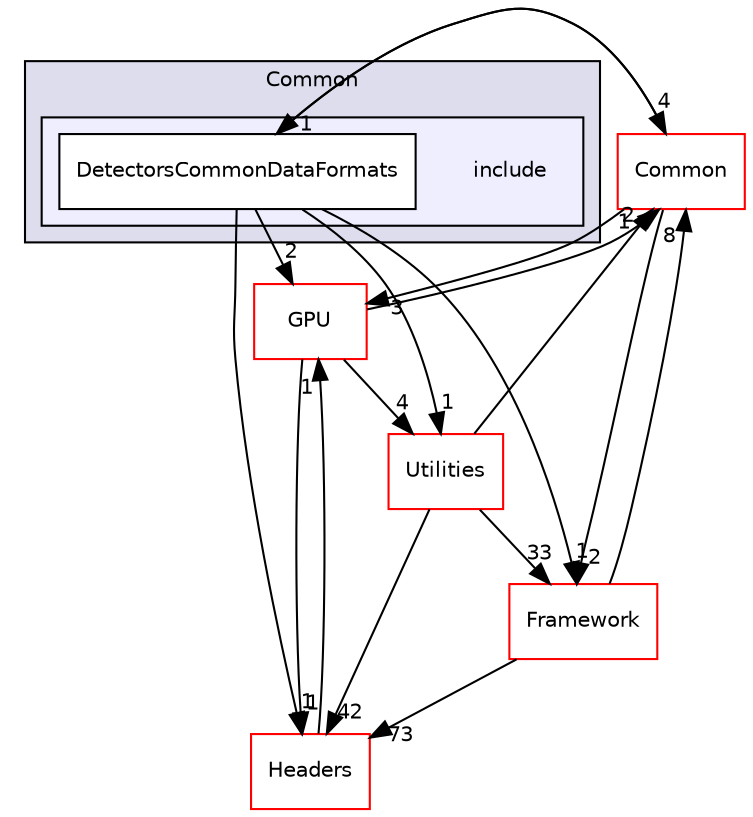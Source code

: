digraph "/home/travis/build/AliceO2Group/AliceO2/DataFormats/Detectors/Common/include" {
  bgcolor=transparent;
  compound=true
  node [ fontsize="10", fontname="Helvetica"];
  edge [ labelfontsize="10", labelfontname="Helvetica"];
  subgraph clusterdir_74593c7a91e03746ae2a516888bf9494 {
    graph [ bgcolor="#ddddee", pencolor="black", label="Common" fontname="Helvetica", fontsize="10", URL="dir_74593c7a91e03746ae2a516888bf9494.html"]
  subgraph clusterdir_67c58cc5aaf29270141b8a8cdbb7295e {
    graph [ bgcolor="#eeeeff", pencolor="black", label="" URL="dir_67c58cc5aaf29270141b8a8cdbb7295e.html"];
    dir_67c58cc5aaf29270141b8a8cdbb7295e [shape=plaintext label="include"];
    dir_31cee524eb436ea096641b9630c45e12 [shape=box label="DetectorsCommonDataFormats" color="black" fillcolor="white" style="filled" URL="dir_31cee524eb436ea096641b9630c45e12.html"];
  }
  }
  dir_4ab6b4cc6a7edbff49100e9123df213f [shape=box label="Common" color="red" URL="dir_4ab6b4cc6a7edbff49100e9123df213f.html"];
  dir_183e7c4434404fe9096e1bd8673e1fcf [shape=box label="Headers" color="red" URL="dir_183e7c4434404fe9096e1bd8673e1fcf.html"];
  dir_b05a5fa85f84bfc9013183c9d87f9a36 [shape=box label="Utilities" color="red" URL="dir_b05a5fa85f84bfc9013183c9d87f9a36.html"];
  dir_f511f1e9c03c071966ae594f00bbc5e0 [shape=box label="GPU" color="red" URL="dir_f511f1e9c03c071966ae594f00bbc5e0.html"];
  dir_bcbb2cf9a3d3d83e5515c82071a07177 [shape=box label="Framework" color="red" URL="dir_bcbb2cf9a3d3d83e5515c82071a07177.html"];
  dir_4ab6b4cc6a7edbff49100e9123df213f->dir_31cee524eb436ea096641b9630c45e12 [headlabel="1", labeldistance=1.5 headhref="dir_000027_000089.html"];
  dir_4ab6b4cc6a7edbff49100e9123df213f->dir_f511f1e9c03c071966ae594f00bbc5e0 [headlabel="3", labeldistance=1.5 headhref="dir_000027_000681.html"];
  dir_4ab6b4cc6a7edbff49100e9123df213f->dir_bcbb2cf9a3d3d83e5515c82071a07177 [headlabel="2", labeldistance=1.5 headhref="dir_000027_000013.html"];
  dir_31cee524eb436ea096641b9630c45e12->dir_4ab6b4cc6a7edbff49100e9123df213f [headlabel="4", labeldistance=1.5 headhref="dir_000089_000027.html"];
  dir_31cee524eb436ea096641b9630c45e12->dir_183e7c4434404fe9096e1bd8673e1fcf [headlabel="1", labeldistance=1.5 headhref="dir_000089_000080.html"];
  dir_31cee524eb436ea096641b9630c45e12->dir_b05a5fa85f84bfc9013183c9d87f9a36 [headlabel="1", labeldistance=1.5 headhref="dir_000089_000568.html"];
  dir_31cee524eb436ea096641b9630c45e12->dir_f511f1e9c03c071966ae594f00bbc5e0 [headlabel="2", labeldistance=1.5 headhref="dir_000089_000681.html"];
  dir_31cee524eb436ea096641b9630c45e12->dir_bcbb2cf9a3d3d83e5515c82071a07177 [headlabel="1", labeldistance=1.5 headhref="dir_000089_000013.html"];
  dir_183e7c4434404fe9096e1bd8673e1fcf->dir_f511f1e9c03c071966ae594f00bbc5e0 [headlabel="1", labeldistance=1.5 headhref="dir_000080_000681.html"];
  dir_b05a5fa85f84bfc9013183c9d87f9a36->dir_4ab6b4cc6a7edbff49100e9123df213f [headlabel="1", labeldistance=1.5 headhref="dir_000568_000027.html"];
  dir_b05a5fa85f84bfc9013183c9d87f9a36->dir_183e7c4434404fe9096e1bd8673e1fcf [headlabel="42", labeldistance=1.5 headhref="dir_000568_000080.html"];
  dir_b05a5fa85f84bfc9013183c9d87f9a36->dir_bcbb2cf9a3d3d83e5515c82071a07177 [headlabel="33", labeldistance=1.5 headhref="dir_000568_000013.html"];
  dir_f511f1e9c03c071966ae594f00bbc5e0->dir_4ab6b4cc6a7edbff49100e9123df213f [headlabel="2", labeldistance=1.5 headhref="dir_000681_000027.html"];
  dir_f511f1e9c03c071966ae594f00bbc5e0->dir_183e7c4434404fe9096e1bd8673e1fcf [headlabel="1", labeldistance=1.5 headhref="dir_000681_000080.html"];
  dir_f511f1e9c03c071966ae594f00bbc5e0->dir_b05a5fa85f84bfc9013183c9d87f9a36 [headlabel="4", labeldistance=1.5 headhref="dir_000681_000568.html"];
  dir_bcbb2cf9a3d3d83e5515c82071a07177->dir_4ab6b4cc6a7edbff49100e9123df213f [headlabel="8", labeldistance=1.5 headhref="dir_000013_000027.html"];
  dir_bcbb2cf9a3d3d83e5515c82071a07177->dir_183e7c4434404fe9096e1bd8673e1fcf [headlabel="73", labeldistance=1.5 headhref="dir_000013_000080.html"];
}
